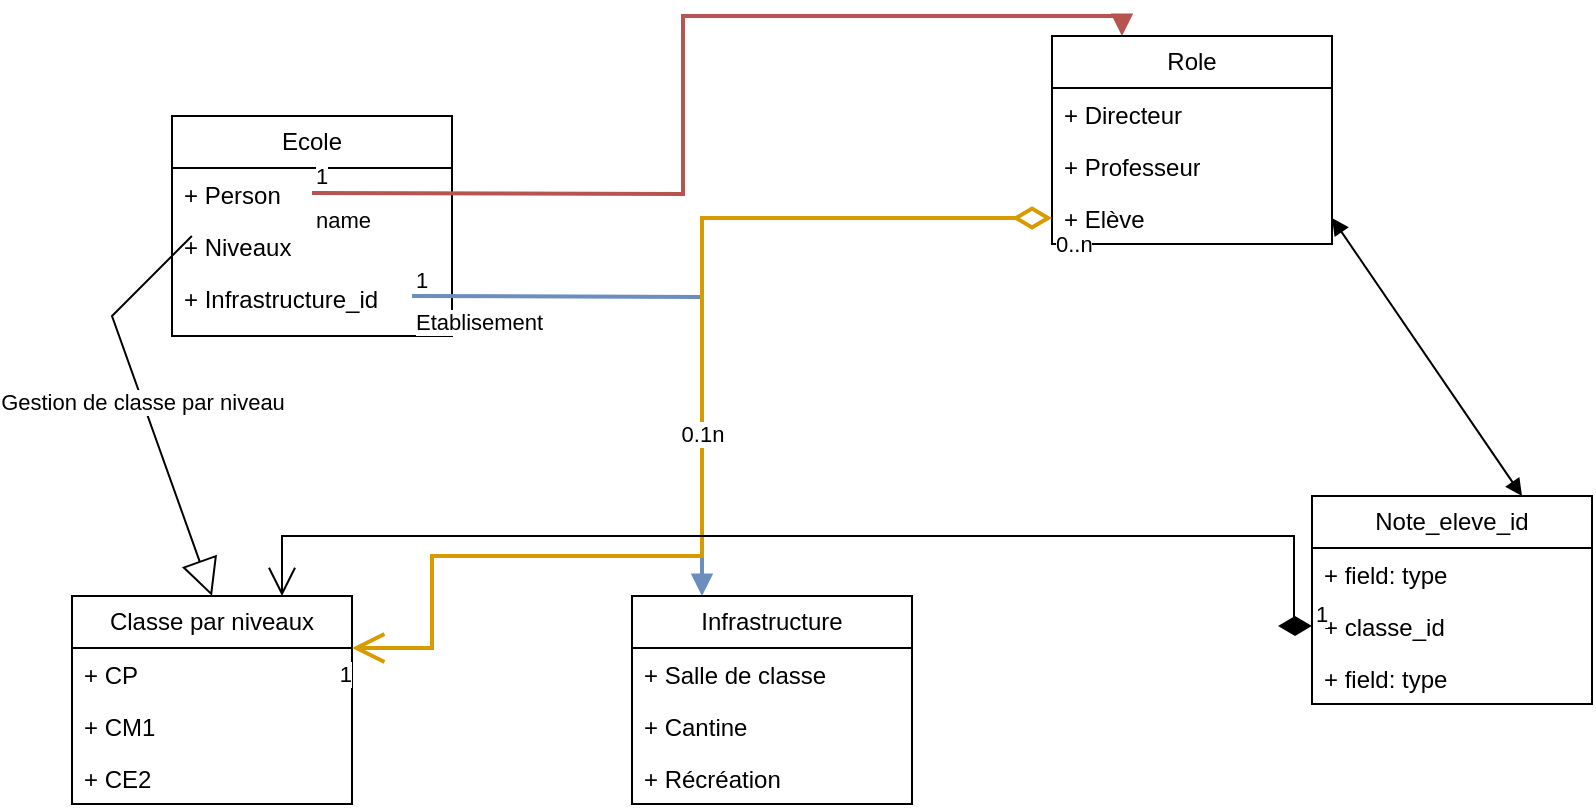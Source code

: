 <mxfile version="24.7.6">
  <diagram name="Page-1" id="5e1hApsxt1_k2KYxcRRe">
    <mxGraphModel dx="1002" dy="575" grid="1" gridSize="10" guides="1" tooltips="1" connect="1" arrows="1" fold="1" page="1" pageScale="1" pageWidth="827" pageHeight="1169" math="0" shadow="0">
      <root>
        <mxCell id="0" />
        <mxCell id="1" parent="0" />
        <mxCell id="7RP-uATYo-zg8z5QoFsl-6" value="Ecole" style="swimlane;fontStyle=0;childLayout=stackLayout;horizontal=1;startSize=26;fillColor=none;horizontalStack=0;resizeParent=1;resizeParentMax=0;resizeLast=0;collapsible=1;marginBottom=0;whiteSpace=wrap;html=1;" parent="1" vertex="1">
          <mxGeometry x="110" y="90" width="140" height="110" as="geometry" />
        </mxCell>
        <mxCell id="7RP-uATYo-zg8z5QoFsl-7" value="+ Person" style="text;strokeColor=none;fillColor=none;align=left;verticalAlign=top;spacingLeft=4;spacingRight=4;overflow=hidden;rotatable=0;points=[[0,0.5],[1,0.5]];portConstraint=eastwest;whiteSpace=wrap;html=1;" parent="7RP-uATYo-zg8z5QoFsl-6" vertex="1">
          <mxGeometry y="26" width="140" height="26" as="geometry" />
        </mxCell>
        <mxCell id="7RP-uATYo-zg8z5QoFsl-8" value="+ Niveaux" style="text;strokeColor=none;fillColor=none;align=left;verticalAlign=top;spacingLeft=4;spacingRight=4;overflow=hidden;rotatable=0;points=[[0,0.5],[1,0.5]];portConstraint=eastwest;whiteSpace=wrap;html=1;" parent="7RP-uATYo-zg8z5QoFsl-6" vertex="1">
          <mxGeometry y="52" width="140" height="26" as="geometry" />
        </mxCell>
        <mxCell id="mFrYlg1bk1QKZE4jiOjr-11" value="name" style="endArrow=block;endFill=1;html=1;edgeStyle=orthogonalEdgeStyle;align=left;verticalAlign=top;rounded=0;entryX=0.25;entryY=0;entryDx=0;entryDy=0;fillColor=#f8cecc;strokeColor=#b85450;strokeWidth=2;" edge="1" parent="7RP-uATYo-zg8z5QoFsl-6" target="mFrYlg1bk1QKZE4jiOjr-1">
          <mxGeometry x="-1" relative="1" as="geometry">
            <mxPoint x="70" y="38.5" as="sourcePoint" />
            <mxPoint x="230" y="38.5" as="targetPoint" />
          </mxGeometry>
        </mxCell>
        <mxCell id="mFrYlg1bk1QKZE4jiOjr-12" value="1" style="edgeLabel;resizable=0;html=1;align=left;verticalAlign=bottom;" connectable="0" vertex="1" parent="mFrYlg1bk1QKZE4jiOjr-11">
          <mxGeometry x="-1" relative="1" as="geometry" />
        </mxCell>
        <mxCell id="mFrYlg1bk1QKZE4jiOjr-13" value="Etablisement" style="endArrow=block;endFill=1;html=1;edgeStyle=orthogonalEdgeStyle;align=left;verticalAlign=top;rounded=0;entryX=0.25;entryY=0;entryDx=0;entryDy=0;strokeWidth=2;fillColor=#dae8fc;strokeColor=#6c8ebf;" edge="1" parent="7RP-uATYo-zg8z5QoFsl-6" target="mFrYlg1bk1QKZE4jiOjr-6">
          <mxGeometry x="-1" relative="1" as="geometry">
            <mxPoint x="120" y="90" as="sourcePoint" />
            <mxPoint x="280" y="90" as="targetPoint" />
          </mxGeometry>
        </mxCell>
        <mxCell id="mFrYlg1bk1QKZE4jiOjr-14" value="1" style="edgeLabel;resizable=0;html=1;align=left;verticalAlign=bottom;" connectable="0" vertex="1" parent="mFrYlg1bk1QKZE4jiOjr-13">
          <mxGeometry x="-1" relative="1" as="geometry" />
        </mxCell>
        <mxCell id="7RP-uATYo-zg8z5QoFsl-9" value="+ Infrastructure_id&lt;div&gt;&lt;div&gt;&lt;br&gt;&lt;/div&gt;&lt;/div&gt;" style="text;strokeColor=none;fillColor=none;align=left;verticalAlign=top;spacingLeft=4;spacingRight=4;overflow=hidden;rotatable=0;points=[[0,0.5],[1,0.5]];portConstraint=eastwest;whiteSpace=wrap;html=1;" parent="7RP-uATYo-zg8z5QoFsl-6" vertex="1">
          <mxGeometry y="78" width="140" height="32" as="geometry" />
        </mxCell>
        <mxCell id="7RP-uATYo-zg8z5QoFsl-10" value="Classe par niveaux" style="swimlane;fontStyle=0;childLayout=stackLayout;horizontal=1;startSize=26;fillColor=none;horizontalStack=0;resizeParent=1;resizeParentMax=0;resizeLast=0;collapsible=1;marginBottom=0;whiteSpace=wrap;html=1;" parent="1" vertex="1">
          <mxGeometry x="60" y="330" width="140" height="104" as="geometry" />
        </mxCell>
        <mxCell id="7RP-uATYo-zg8z5QoFsl-11" value="+ CP" style="text;strokeColor=none;fillColor=none;align=left;verticalAlign=top;spacingLeft=4;spacingRight=4;overflow=hidden;rotatable=0;points=[[0,0.5],[1,0.5]];portConstraint=eastwest;whiteSpace=wrap;html=1;" parent="7RP-uATYo-zg8z5QoFsl-10" vertex="1">
          <mxGeometry y="26" width="140" height="26" as="geometry" />
        </mxCell>
        <mxCell id="7RP-uATYo-zg8z5QoFsl-12" value="+ CM1" style="text;strokeColor=none;fillColor=none;align=left;verticalAlign=top;spacingLeft=4;spacingRight=4;overflow=hidden;rotatable=0;points=[[0,0.5],[1,0.5]];portConstraint=eastwest;whiteSpace=wrap;html=1;" parent="7RP-uATYo-zg8z5QoFsl-10" vertex="1">
          <mxGeometry y="52" width="140" height="26" as="geometry" />
        </mxCell>
        <mxCell id="7RP-uATYo-zg8z5QoFsl-13" value="+ CE2" style="text;strokeColor=none;fillColor=none;align=left;verticalAlign=top;spacingLeft=4;spacingRight=4;overflow=hidden;rotatable=0;points=[[0,0.5],[1,0.5]];portConstraint=eastwest;whiteSpace=wrap;html=1;" parent="7RP-uATYo-zg8z5QoFsl-10" vertex="1">
          <mxGeometry y="78" width="140" height="26" as="geometry" />
        </mxCell>
        <mxCell id="mFrYlg1bk1QKZE4jiOjr-1" value="Role" style="swimlane;fontStyle=0;childLayout=stackLayout;horizontal=1;startSize=26;fillColor=none;horizontalStack=0;resizeParent=1;resizeParentMax=0;resizeLast=0;collapsible=1;marginBottom=0;whiteSpace=wrap;html=1;" vertex="1" parent="1">
          <mxGeometry x="550" y="50" width="140" height="104" as="geometry" />
        </mxCell>
        <mxCell id="mFrYlg1bk1QKZE4jiOjr-2" value="+ Directeur" style="text;strokeColor=none;fillColor=none;align=left;verticalAlign=top;spacingLeft=4;spacingRight=4;overflow=hidden;rotatable=0;points=[[0,0.5],[1,0.5]];portConstraint=eastwest;whiteSpace=wrap;html=1;" vertex="1" parent="mFrYlg1bk1QKZE4jiOjr-1">
          <mxGeometry y="26" width="140" height="26" as="geometry" />
        </mxCell>
        <mxCell id="mFrYlg1bk1QKZE4jiOjr-3" value="+ Professeur" style="text;strokeColor=none;fillColor=none;align=left;verticalAlign=top;spacingLeft=4;spacingRight=4;overflow=hidden;rotatable=0;points=[[0,0.5],[1,0.5]];portConstraint=eastwest;whiteSpace=wrap;html=1;" vertex="1" parent="mFrYlg1bk1QKZE4jiOjr-1">
          <mxGeometry y="52" width="140" height="26" as="geometry" />
        </mxCell>
        <mxCell id="mFrYlg1bk1QKZE4jiOjr-4" value="+ Elève" style="text;strokeColor=none;fillColor=none;align=left;verticalAlign=top;spacingLeft=4;spacingRight=4;overflow=hidden;rotatable=0;points=[[0,0.5],[1,0.5]];portConstraint=eastwest;whiteSpace=wrap;html=1;" vertex="1" parent="mFrYlg1bk1QKZE4jiOjr-1">
          <mxGeometry y="78" width="140" height="26" as="geometry" />
        </mxCell>
        <mxCell id="mFrYlg1bk1QKZE4jiOjr-6" value="Infrastructure" style="swimlane;fontStyle=0;childLayout=stackLayout;horizontal=1;startSize=26;fillColor=none;horizontalStack=0;resizeParent=1;resizeParentMax=0;resizeLast=0;collapsible=1;marginBottom=0;whiteSpace=wrap;html=1;" vertex="1" parent="1">
          <mxGeometry x="340" y="330" width="140" height="104" as="geometry" />
        </mxCell>
        <mxCell id="mFrYlg1bk1QKZE4jiOjr-7" value="+ Salle de classe" style="text;strokeColor=none;fillColor=none;align=left;verticalAlign=top;spacingLeft=4;spacingRight=4;overflow=hidden;rotatable=0;points=[[0,0.5],[1,0.5]];portConstraint=eastwest;whiteSpace=wrap;html=1;" vertex="1" parent="mFrYlg1bk1QKZE4jiOjr-6">
          <mxGeometry y="26" width="140" height="26" as="geometry" />
        </mxCell>
        <mxCell id="mFrYlg1bk1QKZE4jiOjr-8" value="+ Cantine" style="text;strokeColor=none;fillColor=none;align=left;verticalAlign=top;spacingLeft=4;spacingRight=4;overflow=hidden;rotatable=0;points=[[0,0.5],[1,0.5]];portConstraint=eastwest;whiteSpace=wrap;html=1;" vertex="1" parent="mFrYlg1bk1QKZE4jiOjr-6">
          <mxGeometry y="52" width="140" height="26" as="geometry" />
        </mxCell>
        <mxCell id="mFrYlg1bk1QKZE4jiOjr-9" value="+ Récréation" style="text;strokeColor=none;fillColor=none;align=left;verticalAlign=top;spacingLeft=4;spacingRight=4;overflow=hidden;rotatable=0;points=[[0,0.5],[1,0.5]];portConstraint=eastwest;whiteSpace=wrap;html=1;" vertex="1" parent="mFrYlg1bk1QKZE4jiOjr-6">
          <mxGeometry y="78" width="140" height="26" as="geometry" />
        </mxCell>
        <mxCell id="mFrYlg1bk1QKZE4jiOjr-17" value="Gestion de classe par niveau" style="endArrow=block;endSize=16;endFill=0;html=1;rounded=0;exitX=0.071;exitY=0.308;exitDx=0;exitDy=0;exitPerimeter=0;entryX=0.5;entryY=0;entryDx=0;entryDy=0;" edge="1" parent="1" source="7RP-uATYo-zg8z5QoFsl-8" target="7RP-uATYo-zg8z5QoFsl-10">
          <mxGeometry width="160" relative="1" as="geometry">
            <mxPoint x="-60" y="320" as="sourcePoint" />
            <mxPoint x="100" y="320" as="targetPoint" />
            <Array as="points">
              <mxPoint x="80" y="190" />
            </Array>
          </mxGeometry>
        </mxCell>
        <mxCell id="mFrYlg1bk1QKZE4jiOjr-18" value="0.1n" style="endArrow=open;html=1;endSize=12;startArrow=diamondThin;startSize=14;startFill=0;edgeStyle=orthogonalEdgeStyle;rounded=0;exitX=0;exitY=0.5;exitDx=0;exitDy=0;entryX=1;entryY=0.25;entryDx=0;entryDy=0;strokeWidth=2;fillColor=#ffe6cc;strokeColor=#d79b00;" edge="1" parent="1" source="mFrYlg1bk1QKZE4jiOjr-4" target="7RP-uATYo-zg8z5QoFsl-10">
          <mxGeometry relative="1" as="geometry">
            <mxPoint x="160" y="400" as="sourcePoint" />
            <mxPoint x="320" y="400" as="targetPoint" />
            <Array as="points">
              <mxPoint x="375" y="141" />
              <mxPoint x="375" y="310" />
              <mxPoint x="240" y="310" />
              <mxPoint x="240" y="356" />
            </Array>
          </mxGeometry>
        </mxCell>
        <mxCell id="mFrYlg1bk1QKZE4jiOjr-19" value="0..n" style="edgeLabel;resizable=0;html=1;align=left;verticalAlign=top;" connectable="0" vertex="1" parent="mFrYlg1bk1QKZE4jiOjr-18">
          <mxGeometry x="-1" relative="1" as="geometry" />
        </mxCell>
        <mxCell id="mFrYlg1bk1QKZE4jiOjr-20" value="1" style="edgeLabel;resizable=0;html=1;align=right;verticalAlign=top;" connectable="0" vertex="1" parent="mFrYlg1bk1QKZE4jiOjr-18">
          <mxGeometry x="1" relative="1" as="geometry" />
        </mxCell>
        <mxCell id="mFrYlg1bk1QKZE4jiOjr-21" value="Note_eleve_id" style="swimlane;fontStyle=0;childLayout=stackLayout;horizontal=1;startSize=26;fillColor=none;horizontalStack=0;resizeParent=1;resizeParentMax=0;resizeLast=0;collapsible=1;marginBottom=0;whiteSpace=wrap;html=1;" vertex="1" parent="1">
          <mxGeometry x="680" y="280" width="140" height="104" as="geometry" />
        </mxCell>
        <mxCell id="mFrYlg1bk1QKZE4jiOjr-22" value="+ field: type" style="text;strokeColor=none;fillColor=none;align=left;verticalAlign=top;spacingLeft=4;spacingRight=4;overflow=hidden;rotatable=0;points=[[0,0.5],[1,0.5]];portConstraint=eastwest;whiteSpace=wrap;html=1;" vertex="1" parent="mFrYlg1bk1QKZE4jiOjr-21">
          <mxGeometry y="26" width="140" height="26" as="geometry" />
        </mxCell>
        <mxCell id="mFrYlg1bk1QKZE4jiOjr-23" value="+ classe_id" style="text;strokeColor=none;fillColor=none;align=left;verticalAlign=top;spacingLeft=4;spacingRight=4;overflow=hidden;rotatable=0;points=[[0,0.5],[1,0.5]];portConstraint=eastwest;whiteSpace=wrap;html=1;" vertex="1" parent="mFrYlg1bk1QKZE4jiOjr-21">
          <mxGeometry y="52" width="140" height="26" as="geometry" />
        </mxCell>
        <mxCell id="mFrYlg1bk1QKZE4jiOjr-24" value="+ field: type" style="text;strokeColor=none;fillColor=none;align=left;verticalAlign=top;spacingLeft=4;spacingRight=4;overflow=hidden;rotatable=0;points=[[0,0.5],[1,0.5]];portConstraint=eastwest;whiteSpace=wrap;html=1;" vertex="1" parent="mFrYlg1bk1QKZE4jiOjr-21">
          <mxGeometry y="78" width="140" height="26" as="geometry" />
        </mxCell>
        <mxCell id="mFrYlg1bk1QKZE4jiOjr-25" value="" style="endArrow=block;startArrow=block;endFill=1;startFill=1;html=1;rounded=0;entryX=0.75;entryY=0;entryDx=0;entryDy=0;exitX=1;exitY=0.5;exitDx=0;exitDy=0;" edge="1" parent="1" source="mFrYlg1bk1QKZE4jiOjr-4" target="mFrYlg1bk1QKZE4jiOjr-21">
          <mxGeometry width="160" relative="1" as="geometry">
            <mxPoint x="590" y="180" as="sourcePoint" />
            <mxPoint x="750" y="180" as="targetPoint" />
          </mxGeometry>
        </mxCell>
        <mxCell id="mFrYlg1bk1QKZE4jiOjr-26" value="1" style="endArrow=open;html=1;endSize=12;startArrow=diamondThin;startSize=14;startFill=1;edgeStyle=orthogonalEdgeStyle;align=left;verticalAlign=bottom;rounded=0;entryX=0.75;entryY=0;entryDx=0;entryDy=0;" edge="1" parent="1" source="mFrYlg1bk1QKZE4jiOjr-23" target="7RP-uATYo-zg8z5QoFsl-10">
          <mxGeometry x="-1" y="3" relative="1" as="geometry">
            <mxPoint x="300" y="500" as="sourcePoint" />
            <mxPoint x="460" y="500" as="targetPoint" />
            <Array as="points">
              <mxPoint x="671" y="300" />
              <mxPoint x="165" y="300" />
            </Array>
          </mxGeometry>
        </mxCell>
      </root>
    </mxGraphModel>
  </diagram>
</mxfile>

